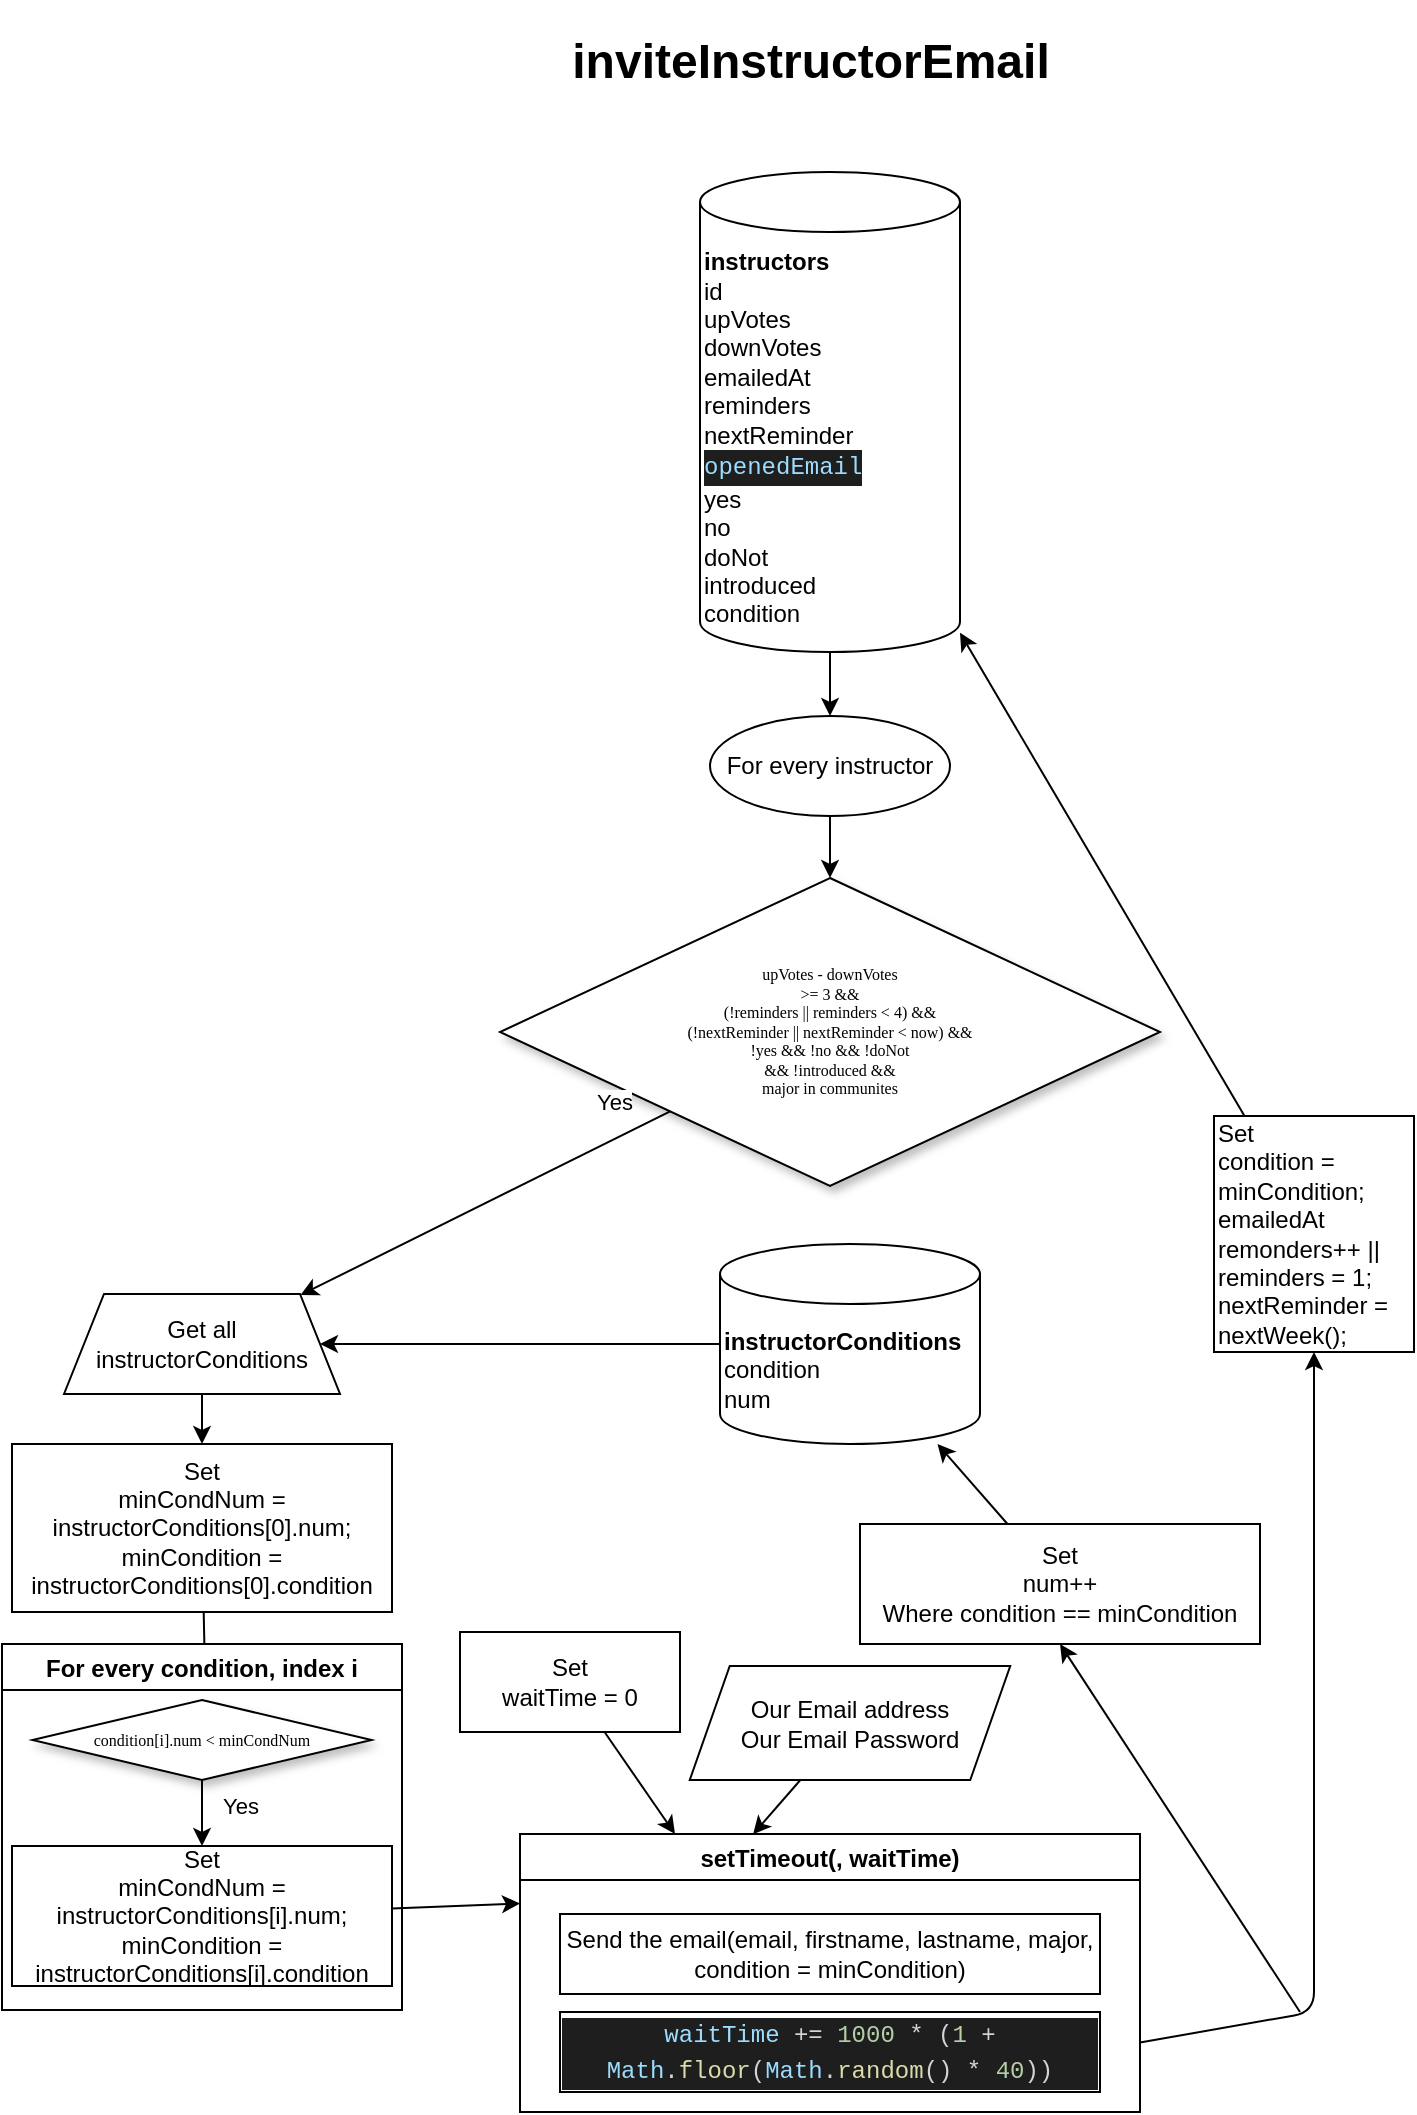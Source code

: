<mxfile>
    <diagram id="vwbJsP5kCBEH-EEFsKNK" name="Page-1">
        <mxGraphModel dx="968" dy="354" grid="1" gridSize="10" guides="1" tooltips="1" connect="1" arrows="1" fold="1" page="1" pageScale="1" pageWidth="850" pageHeight="1100" math="0" shadow="0">
            <root>
                <mxCell id="0"/>
                <mxCell id="1" parent="0"/>
                <mxCell id="80" value="&lt;h1&gt;inviteInstructorEmail&lt;/h1&gt;" style="text;html=1;resizable=0;autosize=1;align=center;verticalAlign=middle;points=[];fillColor=none;strokeColor=none;rounded=0;" vertex="1" parent="1">
                    <mxGeometry x="310" y="40" width="250" height="50" as="geometry"/>
                </mxCell>
                <mxCell id="81" style="edgeStyle=none;html=1;entryX=0.5;entryY=0;entryDx=0;entryDy=0;" edge="1" parent="1" source="82" target="84">
                    <mxGeometry relative="1" as="geometry"/>
                </mxCell>
                <mxCell id="82" value="&lt;span&gt;&lt;b&gt;instructors&lt;br&gt;&lt;/b&gt;id&lt;br&gt;upVotes&lt;br&gt;downVotes&lt;br&gt;emailedAt&lt;br&gt;reminders&lt;br&gt;nextR&lt;/span&gt;eminder&lt;span&gt;&lt;br&gt;&lt;/span&gt;&lt;div style=&quot;color: rgb(212 , 212 , 212) ; background-color: rgb(30 , 30 , 30) ; font-family: &amp;#34;menlo&amp;#34; , &amp;#34;monaco&amp;#34; , &amp;#34;courier new&amp;#34; , monospace ; line-height: 18px&quot;&gt;&lt;span style=&quot;color: #9cdcfe&quot;&gt;openedEmail&lt;/span&gt;&lt;/div&gt;&lt;span&gt;yes&lt;br&gt;no&lt;br&gt;doNot&lt;br&gt;introduced&lt;br&gt;condition&lt;br&gt;&lt;/span&gt;" style="shape=cylinder3;whiteSpace=wrap;html=1;boundedLbl=1;backgroundOutline=1;size=15;align=left;" vertex="1" parent="1">
                    <mxGeometry x="380" y="120" width="130" height="240" as="geometry"/>
                </mxCell>
                <mxCell id="83" style="edgeStyle=none;html=1;entryX=0.5;entryY=0;entryDx=0;entryDy=0;" edge="1" parent="1" source="84" target="98">
                    <mxGeometry relative="1" as="geometry"/>
                </mxCell>
                <mxCell id="84" value="For every instructor" style="ellipse;whiteSpace=wrap;html=1;" vertex="1" parent="1">
                    <mxGeometry x="385" y="392" width="120" height="50" as="geometry"/>
                </mxCell>
                <mxCell id="85" style="edgeStyle=none;html=1;" edge="1" parent="1" source="86" target="89">
                    <mxGeometry relative="1" as="geometry"/>
                </mxCell>
                <mxCell id="86" value="&lt;span&gt;&lt;b&gt;instructorConditions&lt;/b&gt;&lt;br&gt;condition&lt;br&gt;num&lt;br&gt;&lt;/span&gt;" style="shape=cylinder3;whiteSpace=wrap;html=1;boundedLbl=1;backgroundOutline=1;size=15;align=left;" vertex="1" parent="1">
                    <mxGeometry x="390" y="656" width="130" height="100" as="geometry"/>
                </mxCell>
                <mxCell id="87" value="Send the email&lt;span&gt;(email, firstname, lastname, major, condition = minCondition)&lt;/span&gt;" style="rounded=0;whiteSpace=wrap;html=1;" vertex="1" parent="1">
                    <mxGeometry x="310" y="991" width="270" height="40" as="geometry"/>
                </mxCell>
                <mxCell id="88" style="edgeStyle=none;html=1;entryX=0.5;entryY=0;entryDx=0;entryDy=0;" edge="1" parent="1" source="89" target="91">
                    <mxGeometry relative="1" as="geometry">
                        <mxPoint x="131" y="646" as="targetPoint"/>
                    </mxGeometry>
                </mxCell>
                <mxCell id="89" value="Get all instructorConditions" style="shape=trapezoid;perimeter=trapezoidPerimeter;whiteSpace=wrap;html=1;fixedSize=1;" vertex="1" parent="1">
                    <mxGeometry x="62" y="681" width="138" height="50" as="geometry"/>
                </mxCell>
                <mxCell id="90" style="edgeStyle=none;html=1;entryX=0.508;entryY=0.114;entryDx=0;entryDy=0;entryPerimeter=0;" edge="1" parent="1" source="91" target="95">
                    <mxGeometry relative="1" as="geometry"/>
                </mxCell>
                <mxCell id="91" value="Set&lt;br&gt;minCondNum = instructorConditions[0].num;&lt;br&gt;minCondition = instructorConditions[0].condition" style="rounded=0;whiteSpace=wrap;html=1;" vertex="1" parent="1">
                    <mxGeometry x="36" y="756" width="190" height="84" as="geometry"/>
                </mxCell>
                <mxCell id="92" value="Yes" style="edgeStyle=none;html=1;" edge="1" parent="1" source="93" target="94">
                    <mxGeometry x="-0.212" y="19" relative="1" as="geometry">
                        <mxPoint as="offset"/>
                    </mxGeometry>
                </mxCell>
                <mxCell id="93" value="condition[i].num &amp;lt; minCondNum" style="rhombus;whiteSpace=wrap;html=1;rounded=0;shadow=1;labelBackgroundColor=none;strokeWidth=1;fontFamily=Verdana;fontSize=8;align=center;" vertex="1" parent="1">
                    <mxGeometry x="46.25" y="884" width="169.5" height="40" as="geometry"/>
                </mxCell>
                <mxCell id="94" value="Set&lt;br&gt;minCondNum = instructorConditions[i].num;&lt;br&gt;minCondition = instructorConditions[i].condition" style="rounded=0;whiteSpace=wrap;html=1;" vertex="1" parent="1">
                    <mxGeometry x="36" y="957" width="190" height="70" as="geometry"/>
                </mxCell>
                <mxCell id="95" value="For every condition, index i" style="swimlane;" vertex="1" parent="1">
                    <mxGeometry x="31" y="856" width="200" height="183" as="geometry"/>
                </mxCell>
                <mxCell id="96" style="edgeStyle=none;html=1;" edge="1" parent="1" source="97" target="86">
                    <mxGeometry relative="1" as="geometry">
                        <mxPoint x="450" y="640" as="targetPoint"/>
                    </mxGeometry>
                </mxCell>
                <mxCell id="97" value="Set&lt;br&gt;num++&lt;br&gt;Where condition == minCondition" style="rounded=0;whiteSpace=wrap;html=1;" vertex="1" parent="1">
                    <mxGeometry x="460" y="796" width="200" height="60" as="geometry"/>
                </mxCell>
                <mxCell id="98" value="upVotes - downVotes&lt;br&gt;&amp;gt;= 3 &amp;amp;&amp;amp;&lt;br&gt;(!reminders || reminders &amp;lt; 4) &amp;amp;&amp;amp;&lt;br&gt;(!nextReminder || nextReminder &amp;lt; now) &amp;amp;&amp;amp;&lt;br&gt;!yes &amp;amp;&amp;amp; !no &amp;amp;&amp;amp; !doNot&lt;br&gt;&amp;amp;&amp;amp; !introduced &amp;amp;&amp;amp;&lt;br&gt;major in communites" style="rhombus;whiteSpace=wrap;html=1;rounded=0;shadow=1;labelBackgroundColor=none;strokeWidth=1;fontFamily=Verdana;fontSize=8;align=center;" vertex="1" parent="1">
                    <mxGeometry x="280" y="473" width="330" height="154" as="geometry"/>
                </mxCell>
                <mxCell id="99" style="edgeStyle=none;html=1;" edge="1" parent="1" source="98" target="89">
                    <mxGeometry relative="1" as="geometry">
                        <mxPoint x="408.908" y="502.805" as="sourcePoint"/>
                    </mxGeometry>
                </mxCell>
                <mxCell id="100" value="Yes" style="edgeLabel;html=1;align=center;verticalAlign=middle;resizable=0;points=[];" vertex="1" connectable="0" parent="99">
                    <mxGeometry x="0.001" relative="1" as="geometry">
                        <mxPoint x="64" y="-51" as="offset"/>
                    </mxGeometry>
                </mxCell>
                <mxCell id="101" value="Our Email address&lt;br&gt;Our Email Password" style="shape=parallelogram;perimeter=parallelogramPerimeter;whiteSpace=wrap;html=1;fixedSize=1;align=center;" vertex="1" parent="1">
                    <mxGeometry x="374.87" y="867" width="160.25" height="57" as="geometry"/>
                </mxCell>
                <mxCell id="102" value="Set&lt;br&gt;waitTime = 0" style="rounded=0;whiteSpace=wrap;html=1;" vertex="1" parent="1">
                    <mxGeometry x="260" y="850" width="110" height="50" as="geometry"/>
                </mxCell>
                <mxCell id="103" style="edgeStyle=none;html=1;startArrow=none;exitX=1;exitY=0.75;exitDx=0;exitDy=0;" edge="1" parent="1" source="107" target="105">
                    <mxGeometry relative="1" as="geometry">
                        <mxPoint x="760" y="670" as="targetPoint"/>
                        <mxPoint x="730" y="840" as="sourcePoint"/>
                        <Array as="points">
                            <mxPoint x="687" y="1040"/>
                        </Array>
                    </mxGeometry>
                </mxCell>
                <mxCell id="104" style="edgeStyle=none;html=1;" edge="1" parent="1" source="105" target="82">
                    <mxGeometry relative="1" as="geometry"/>
                </mxCell>
                <mxCell id="105" value="&lt;span&gt;Set&lt;br&gt;condition = minCondition;&lt;br&gt;&lt;/span&gt;emailedAt&lt;br&gt;remonders++ || reminders = 1;&lt;br&gt;&lt;span&gt;nextReminder = nextWeek();&lt;br&gt;&lt;/span&gt;" style="rounded=0;whiteSpace=wrap;html=1;align=left;" vertex="1" parent="1">
                    <mxGeometry x="637" y="592" width="100" height="118" as="geometry"/>
                </mxCell>
                <mxCell id="106" style="edgeStyle=none;html=1;entryX=0.5;entryY=1;entryDx=0;entryDy=0;" edge="1" parent="1" target="97">
                    <mxGeometry relative="1" as="geometry">
                        <mxPoint x="455" y="1030" as="targetPoint"/>
                        <mxPoint x="680" y="1040" as="sourcePoint"/>
                    </mxGeometry>
                </mxCell>
                <mxCell id="107" value="setTimeout(, waitTime)" style="swimlane;" vertex="1" parent="1">
                    <mxGeometry x="290" y="951" width="310" height="139" as="geometry"/>
                </mxCell>
                <mxCell id="108" value="&lt;div style=&quot;color: rgb(212 , 212 , 212) ; background-color: rgb(30 , 30 , 30) ; font-family: &amp;#34;menlo&amp;#34; , &amp;#34;monaco&amp;#34; , &amp;#34;courier new&amp;#34; , monospace ; line-height: 18px&quot;&gt;&lt;span style=&quot;color: #9cdcfe&quot;&gt;waitTime&lt;/span&gt; += &lt;span style=&quot;color: #b5cea8&quot;&gt;1000&lt;/span&gt; * (&lt;span style=&quot;color: #b5cea8&quot;&gt;1&lt;/span&gt; + &lt;span style=&quot;color: #9cdcfe&quot;&gt;Math&lt;/span&gt;.&lt;span style=&quot;color: #dcdcaa&quot;&gt;floor&lt;/span&gt;(&lt;span style=&quot;color: #9cdcfe&quot;&gt;Math&lt;/span&gt;.&lt;span style=&quot;color: #dcdcaa&quot;&gt;random&lt;/span&gt;() * &lt;span style=&quot;color: #b5cea8&quot;&gt;40&lt;/span&gt;))&lt;/div&gt;" style="rounded=0;whiteSpace=wrap;html=1;" vertex="1" parent="107">
                    <mxGeometry x="20" y="89" width="270" height="40" as="geometry"/>
                </mxCell>
                <mxCell id="109" style="edgeStyle=none;html=1;entryX=0;entryY=0.25;entryDx=0;entryDy=0;" edge="1" parent="1" source="94" target="107">
                    <mxGeometry relative="1" as="geometry"/>
                </mxCell>
                <mxCell id="110" style="edgeStyle=none;html=1;entryX=0.376;entryY=0.001;entryDx=0;entryDy=0;entryPerimeter=0;" edge="1" parent="1" source="101" target="107">
                    <mxGeometry relative="1" as="geometry">
                        <mxPoint x="385" y="534.981" as="targetPoint"/>
                    </mxGeometry>
                </mxCell>
                <mxCell id="111" style="edgeStyle=none;html=1;entryX=0.25;entryY=0;entryDx=0;entryDy=0;" edge="1" parent="1" source="102" target="107">
                    <mxGeometry relative="1" as="geometry"/>
                </mxCell>
            </root>
        </mxGraphModel>
    </diagram>
</mxfile>